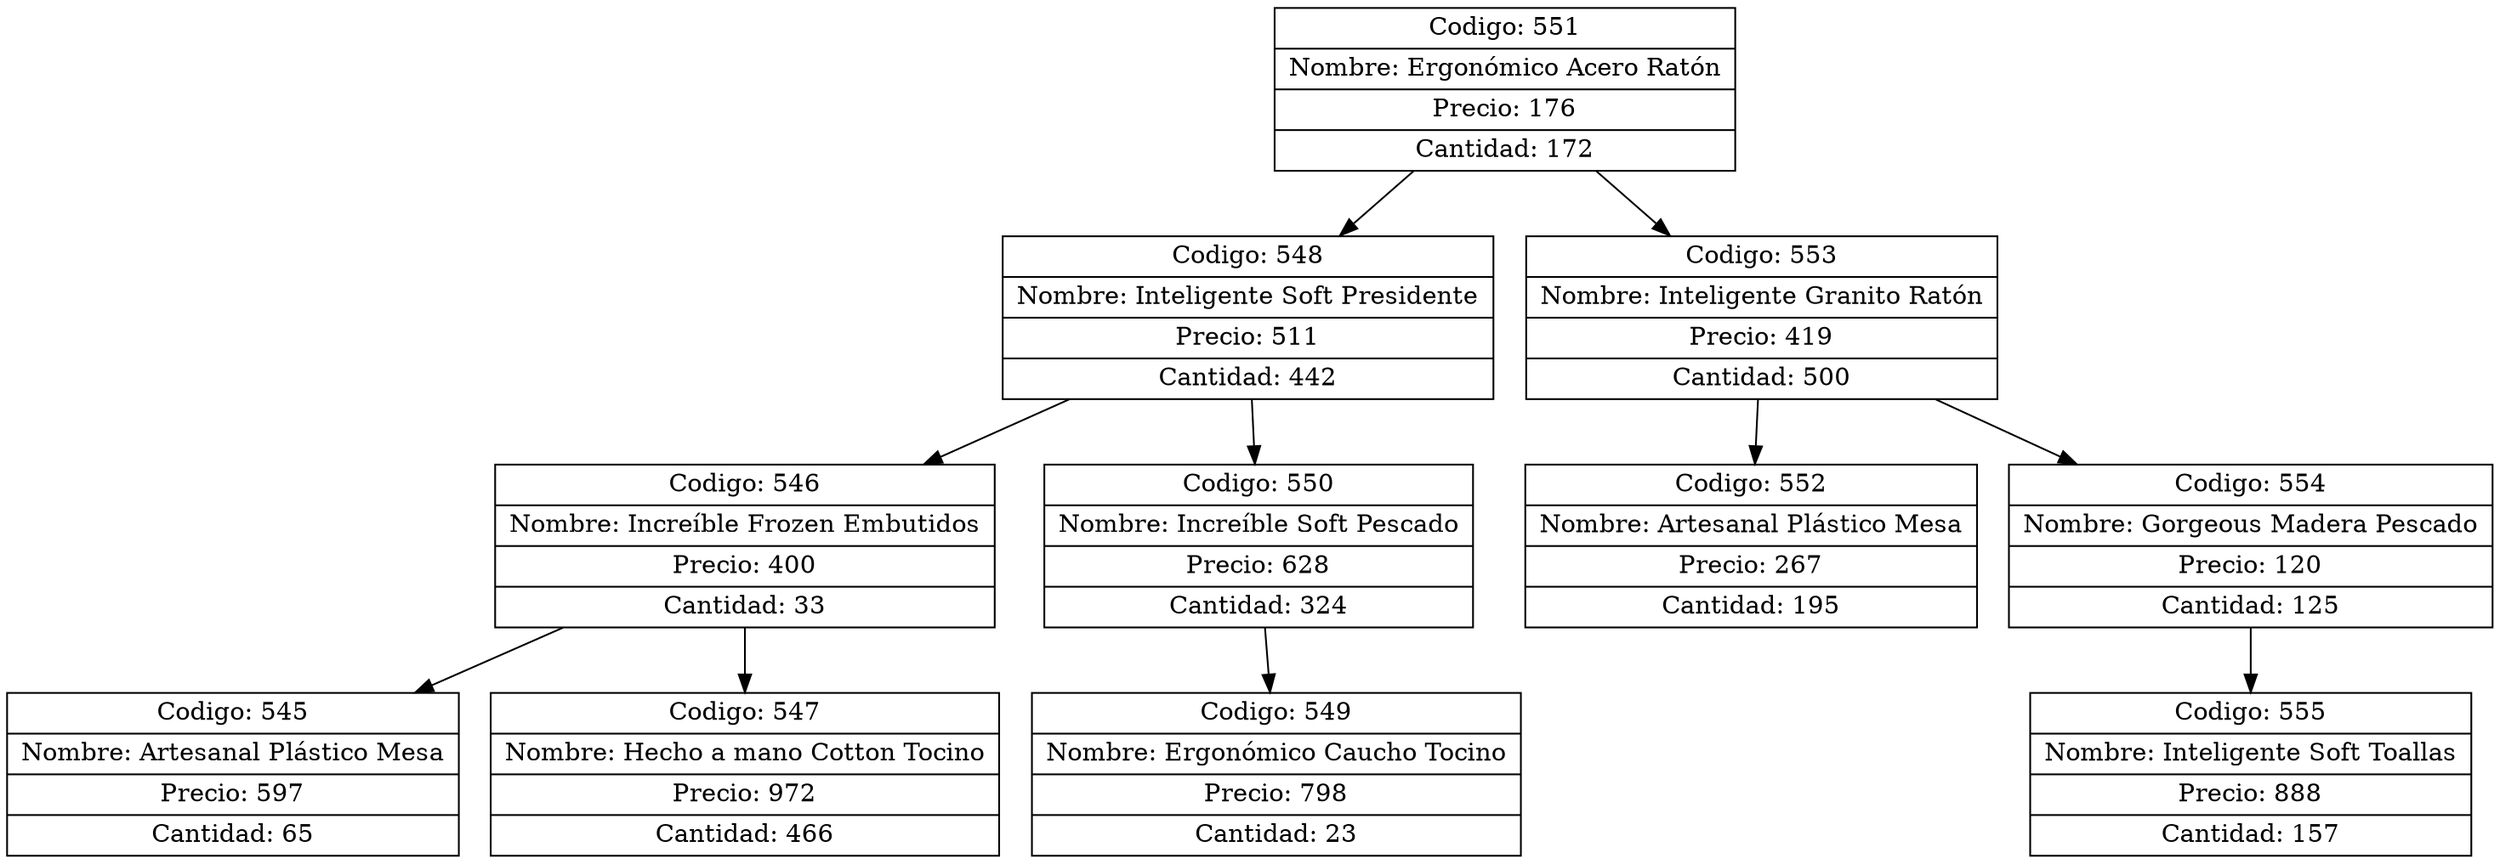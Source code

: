 digraph G{
node[shape="box" shape="record"]
nodo551[label="{ Codigo: 551 | Nombre: Ergonómico Acero Ratón | Precio: 176 | Cantidad: 172}"];
nodo548[label="{ Codigo: 548 | Nombre: Inteligente Soft Presidente | Precio: 511 | Cantidad: 442}"];
nodo546[label="{ Codigo: 546 | Nombre: Increíble Frozen Embutidos | Precio: 400 | Cantidad: 33}"];
nodo545[label="{ Codigo: 545 | Nombre: Artesanal Plástico Mesa | Precio: 597 | Cantidad: 65}"];
nodo546->nodo545;
nodo547[label="{ Codigo: 547 | Nombre: Hecho a mano Cotton Tocino | Precio: 972 | Cantidad: 466}"];
nodo546->nodo547;
nodo548->nodo546;
nodo550[label="{ Codigo: 550 | Nombre: Increíble Soft Pescado | Precio: 628 | Cantidad: 324}"];
nodo549[label="{ Codigo: 549 | Nombre: Ergonómico Caucho Tocino | Precio: 798 | Cantidad: 23}"];
nodo550->nodo549;
nodo548->nodo550;
nodo551->nodo548;
nodo553[label="{ Codigo: 553 | Nombre: Inteligente Granito Ratón | Precio: 419 | Cantidad: 500}"];
nodo552[label="{ Codigo: 552 | Nombre: Artesanal Plástico Mesa | Precio: 267 | Cantidad: 195}"];
nodo553->nodo552;
nodo554[label="{ Codigo: 554 | Nombre: Gorgeous Madera Pescado | Precio: 120 | Cantidad: 125}"];
nodo555[label="{ Codigo: 555 | Nombre: Inteligente Soft Toallas | Precio: 888 | Cantidad: 157}"];
nodo554->nodo555;
nodo553->nodo554;
nodo551->nodo553;
}
